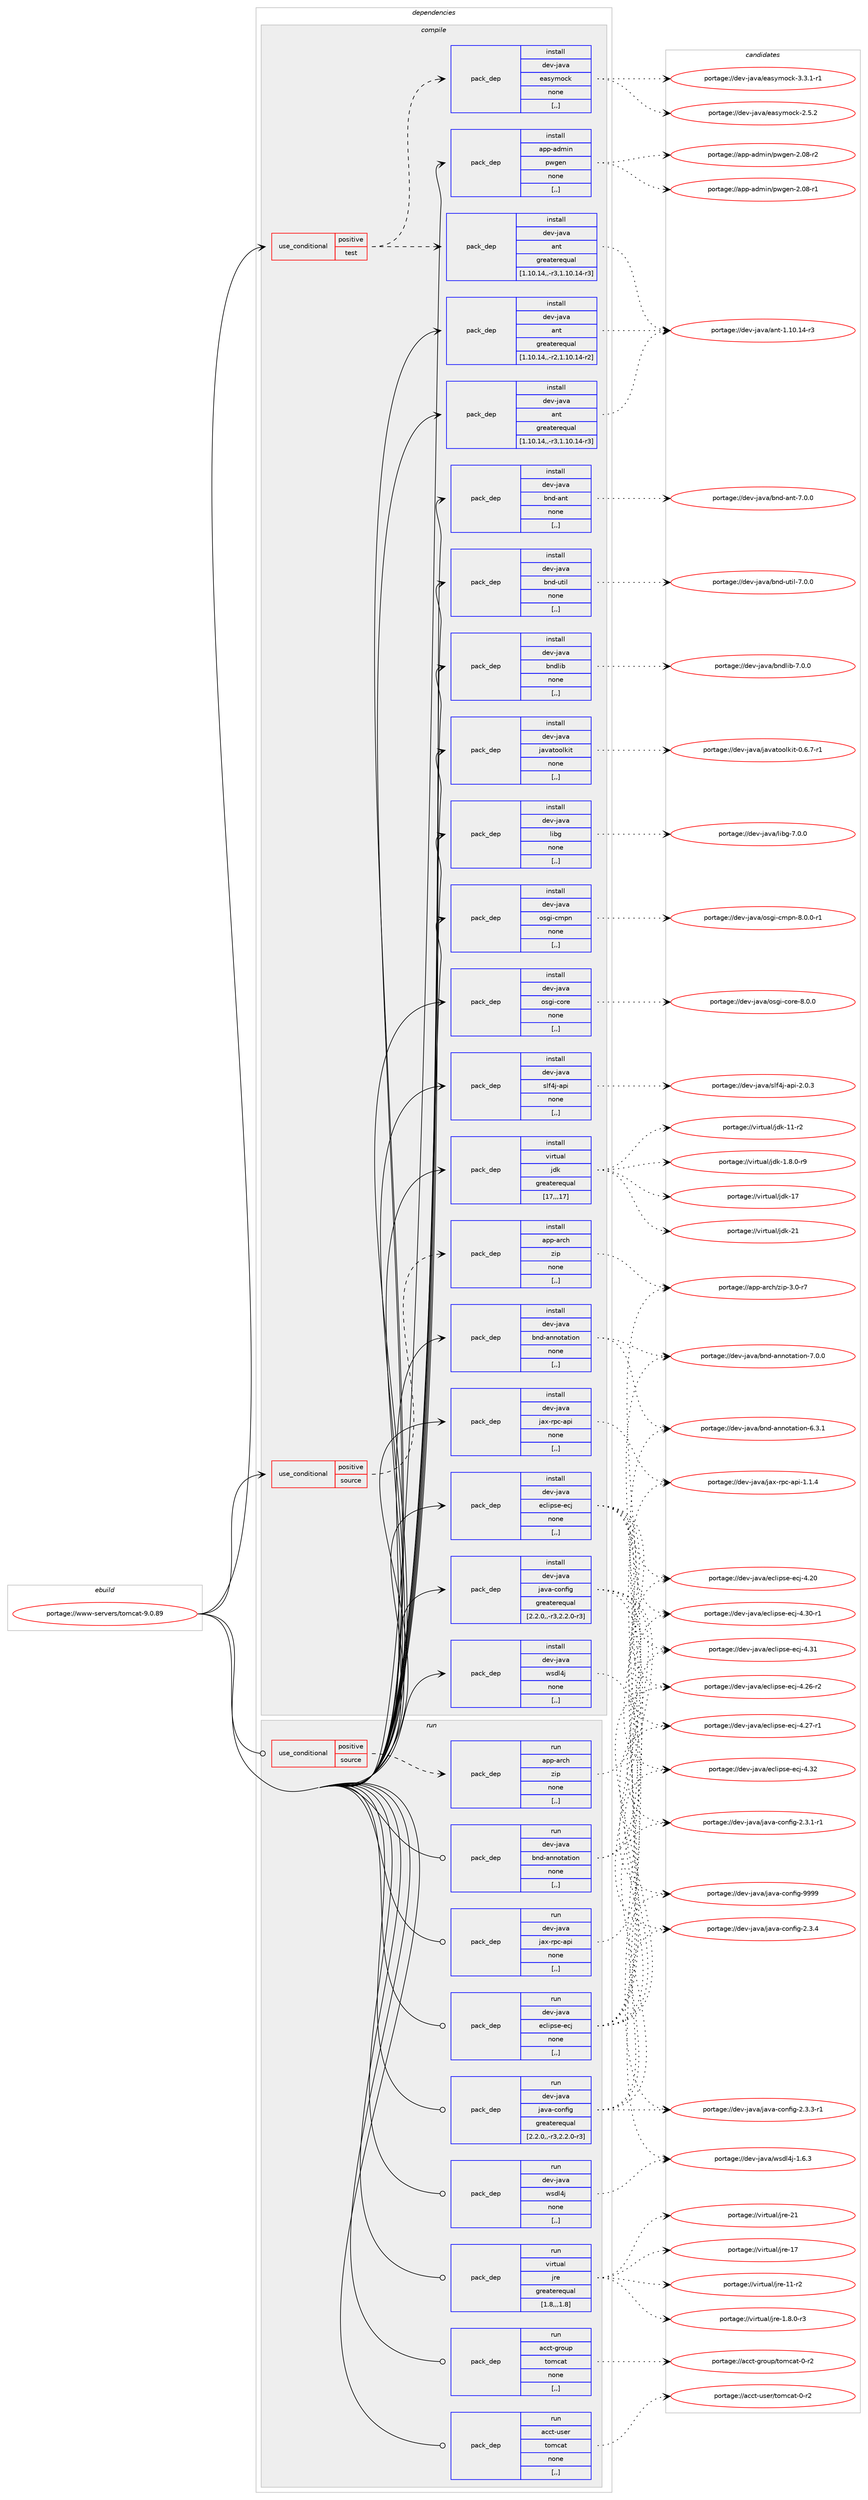 digraph prolog {

# *************
# Graph options
# *************

newrank=true;
concentrate=true;
compound=true;
graph [rankdir=LR,fontname=Helvetica,fontsize=10,ranksep=1.5];#, ranksep=2.5, nodesep=0.2];
edge  [arrowhead=vee];
node  [fontname=Helvetica,fontsize=10];

# **********
# The ebuild
# **********

subgraph cluster_leftcol {
color=gray;
label=<<i>ebuild</i>>;
id [label="portage://www-servers/tomcat-9.0.89", color=red, width=4, href="../www-servers/tomcat-9.0.89.svg"];
}

# ****************
# The dependencies
# ****************

subgraph cluster_midcol {
color=gray;
label=<<i>dependencies</i>>;
subgraph cluster_compile {
fillcolor="#eeeeee";
style=filled;
label=<<i>compile</i>>;
subgraph cond120381 {
dependency451763 [label=<<TABLE BORDER="0" CELLBORDER="1" CELLSPACING="0" CELLPADDING="4"><TR><TD ROWSPAN="3" CELLPADDING="10">use_conditional</TD></TR><TR><TD>positive</TD></TR><TR><TD>source</TD></TR></TABLE>>, shape=none, color=red];
subgraph pack328016 {
dependency451764 [label=<<TABLE BORDER="0" CELLBORDER="1" CELLSPACING="0" CELLPADDING="4" WIDTH="220"><TR><TD ROWSPAN="6" CELLPADDING="30">pack_dep</TD></TR><TR><TD WIDTH="110">install</TD></TR><TR><TD>app-arch</TD></TR><TR><TD>zip</TD></TR><TR><TD>none</TD></TR><TR><TD>[,,]</TD></TR></TABLE>>, shape=none, color=blue];
}
dependency451763:e -> dependency451764:w [weight=20,style="dashed",arrowhead="vee"];
}
id:e -> dependency451763:w [weight=20,style="solid",arrowhead="vee"];
subgraph cond120382 {
dependency451765 [label=<<TABLE BORDER="0" CELLBORDER="1" CELLSPACING="0" CELLPADDING="4"><TR><TD ROWSPAN="3" CELLPADDING="10">use_conditional</TD></TR><TR><TD>positive</TD></TR><TR><TD>test</TD></TR></TABLE>>, shape=none, color=red];
subgraph pack328017 {
dependency451766 [label=<<TABLE BORDER="0" CELLBORDER="1" CELLSPACING="0" CELLPADDING="4" WIDTH="220"><TR><TD ROWSPAN="6" CELLPADDING="30">pack_dep</TD></TR><TR><TD WIDTH="110">install</TD></TR><TR><TD>dev-java</TD></TR><TR><TD>ant</TD></TR><TR><TD>greaterequal</TD></TR><TR><TD>[1.10.14,,-r3,1.10.14-r3]</TD></TR></TABLE>>, shape=none, color=blue];
}
dependency451765:e -> dependency451766:w [weight=20,style="dashed",arrowhead="vee"];
subgraph pack328018 {
dependency451767 [label=<<TABLE BORDER="0" CELLBORDER="1" CELLSPACING="0" CELLPADDING="4" WIDTH="220"><TR><TD ROWSPAN="6" CELLPADDING="30">pack_dep</TD></TR><TR><TD WIDTH="110">install</TD></TR><TR><TD>dev-java</TD></TR><TR><TD>easymock</TD></TR><TR><TD>none</TD></TR><TR><TD>[,,]</TD></TR></TABLE>>, shape=none, color=blue];
}
dependency451765:e -> dependency451767:w [weight=20,style="dashed",arrowhead="vee"];
}
id:e -> dependency451765:w [weight=20,style="solid",arrowhead="vee"];
subgraph pack328019 {
dependency451768 [label=<<TABLE BORDER="0" CELLBORDER="1" CELLSPACING="0" CELLPADDING="4" WIDTH="220"><TR><TD ROWSPAN="6" CELLPADDING="30">pack_dep</TD></TR><TR><TD WIDTH="110">install</TD></TR><TR><TD>app-admin</TD></TR><TR><TD>pwgen</TD></TR><TR><TD>none</TD></TR><TR><TD>[,,]</TD></TR></TABLE>>, shape=none, color=blue];
}
id:e -> dependency451768:w [weight=20,style="solid",arrowhead="vee"];
subgraph pack328020 {
dependency451769 [label=<<TABLE BORDER="0" CELLBORDER="1" CELLSPACING="0" CELLPADDING="4" WIDTH="220"><TR><TD ROWSPAN="6" CELLPADDING="30">pack_dep</TD></TR><TR><TD WIDTH="110">install</TD></TR><TR><TD>dev-java</TD></TR><TR><TD>ant</TD></TR><TR><TD>greaterequal</TD></TR><TR><TD>[1.10.14,,-r2,1.10.14-r2]</TD></TR></TABLE>>, shape=none, color=blue];
}
id:e -> dependency451769:w [weight=20,style="solid",arrowhead="vee"];
subgraph pack328021 {
dependency451770 [label=<<TABLE BORDER="0" CELLBORDER="1" CELLSPACING="0" CELLPADDING="4" WIDTH="220"><TR><TD ROWSPAN="6" CELLPADDING="30">pack_dep</TD></TR><TR><TD WIDTH="110">install</TD></TR><TR><TD>dev-java</TD></TR><TR><TD>ant</TD></TR><TR><TD>greaterequal</TD></TR><TR><TD>[1.10.14,,-r3,1.10.14-r3]</TD></TR></TABLE>>, shape=none, color=blue];
}
id:e -> dependency451770:w [weight=20,style="solid",arrowhead="vee"];
subgraph pack328022 {
dependency451771 [label=<<TABLE BORDER="0" CELLBORDER="1" CELLSPACING="0" CELLPADDING="4" WIDTH="220"><TR><TD ROWSPAN="6" CELLPADDING="30">pack_dep</TD></TR><TR><TD WIDTH="110">install</TD></TR><TR><TD>dev-java</TD></TR><TR><TD>bnd-annotation</TD></TR><TR><TD>none</TD></TR><TR><TD>[,,]</TD></TR></TABLE>>, shape=none, color=blue];
}
id:e -> dependency451771:w [weight=20,style="solid",arrowhead="vee"];
subgraph pack328023 {
dependency451772 [label=<<TABLE BORDER="0" CELLBORDER="1" CELLSPACING="0" CELLPADDING="4" WIDTH="220"><TR><TD ROWSPAN="6" CELLPADDING="30">pack_dep</TD></TR><TR><TD WIDTH="110">install</TD></TR><TR><TD>dev-java</TD></TR><TR><TD>bnd-ant</TD></TR><TR><TD>none</TD></TR><TR><TD>[,,]</TD></TR></TABLE>>, shape=none, color=blue];
}
id:e -> dependency451772:w [weight=20,style="solid",arrowhead="vee"];
subgraph pack328024 {
dependency451773 [label=<<TABLE BORDER="0" CELLBORDER="1" CELLSPACING="0" CELLPADDING="4" WIDTH="220"><TR><TD ROWSPAN="6" CELLPADDING="30">pack_dep</TD></TR><TR><TD WIDTH="110">install</TD></TR><TR><TD>dev-java</TD></TR><TR><TD>bnd-util</TD></TR><TR><TD>none</TD></TR><TR><TD>[,,]</TD></TR></TABLE>>, shape=none, color=blue];
}
id:e -> dependency451773:w [weight=20,style="solid",arrowhead="vee"];
subgraph pack328025 {
dependency451774 [label=<<TABLE BORDER="0" CELLBORDER="1" CELLSPACING="0" CELLPADDING="4" WIDTH="220"><TR><TD ROWSPAN="6" CELLPADDING="30">pack_dep</TD></TR><TR><TD WIDTH="110">install</TD></TR><TR><TD>dev-java</TD></TR><TR><TD>bndlib</TD></TR><TR><TD>none</TD></TR><TR><TD>[,,]</TD></TR></TABLE>>, shape=none, color=blue];
}
id:e -> dependency451774:w [weight=20,style="solid",arrowhead="vee"];
subgraph pack328026 {
dependency451775 [label=<<TABLE BORDER="0" CELLBORDER="1" CELLSPACING="0" CELLPADDING="4" WIDTH="220"><TR><TD ROWSPAN="6" CELLPADDING="30">pack_dep</TD></TR><TR><TD WIDTH="110">install</TD></TR><TR><TD>dev-java</TD></TR><TR><TD>eclipse-ecj</TD></TR><TR><TD>none</TD></TR><TR><TD>[,,]</TD></TR></TABLE>>, shape=none, color=blue];
}
id:e -> dependency451775:w [weight=20,style="solid",arrowhead="vee"];
subgraph pack328027 {
dependency451776 [label=<<TABLE BORDER="0" CELLBORDER="1" CELLSPACING="0" CELLPADDING="4" WIDTH="220"><TR><TD ROWSPAN="6" CELLPADDING="30">pack_dep</TD></TR><TR><TD WIDTH="110">install</TD></TR><TR><TD>dev-java</TD></TR><TR><TD>java-config</TD></TR><TR><TD>greaterequal</TD></TR><TR><TD>[2.2.0,,-r3,2.2.0-r3]</TD></TR></TABLE>>, shape=none, color=blue];
}
id:e -> dependency451776:w [weight=20,style="solid",arrowhead="vee"];
subgraph pack328028 {
dependency451777 [label=<<TABLE BORDER="0" CELLBORDER="1" CELLSPACING="0" CELLPADDING="4" WIDTH="220"><TR><TD ROWSPAN="6" CELLPADDING="30">pack_dep</TD></TR><TR><TD WIDTH="110">install</TD></TR><TR><TD>dev-java</TD></TR><TR><TD>javatoolkit</TD></TR><TR><TD>none</TD></TR><TR><TD>[,,]</TD></TR></TABLE>>, shape=none, color=blue];
}
id:e -> dependency451777:w [weight=20,style="solid",arrowhead="vee"];
subgraph pack328029 {
dependency451778 [label=<<TABLE BORDER="0" CELLBORDER="1" CELLSPACING="0" CELLPADDING="4" WIDTH="220"><TR><TD ROWSPAN="6" CELLPADDING="30">pack_dep</TD></TR><TR><TD WIDTH="110">install</TD></TR><TR><TD>dev-java</TD></TR><TR><TD>jax-rpc-api</TD></TR><TR><TD>none</TD></TR><TR><TD>[,,]</TD></TR></TABLE>>, shape=none, color=blue];
}
id:e -> dependency451778:w [weight=20,style="solid",arrowhead="vee"];
subgraph pack328030 {
dependency451779 [label=<<TABLE BORDER="0" CELLBORDER="1" CELLSPACING="0" CELLPADDING="4" WIDTH="220"><TR><TD ROWSPAN="6" CELLPADDING="30">pack_dep</TD></TR><TR><TD WIDTH="110">install</TD></TR><TR><TD>dev-java</TD></TR><TR><TD>libg</TD></TR><TR><TD>none</TD></TR><TR><TD>[,,]</TD></TR></TABLE>>, shape=none, color=blue];
}
id:e -> dependency451779:w [weight=20,style="solid",arrowhead="vee"];
subgraph pack328031 {
dependency451780 [label=<<TABLE BORDER="0" CELLBORDER="1" CELLSPACING="0" CELLPADDING="4" WIDTH="220"><TR><TD ROWSPAN="6" CELLPADDING="30">pack_dep</TD></TR><TR><TD WIDTH="110">install</TD></TR><TR><TD>dev-java</TD></TR><TR><TD>osgi-cmpn</TD></TR><TR><TD>none</TD></TR><TR><TD>[,,]</TD></TR></TABLE>>, shape=none, color=blue];
}
id:e -> dependency451780:w [weight=20,style="solid",arrowhead="vee"];
subgraph pack328032 {
dependency451781 [label=<<TABLE BORDER="0" CELLBORDER="1" CELLSPACING="0" CELLPADDING="4" WIDTH="220"><TR><TD ROWSPAN="6" CELLPADDING="30">pack_dep</TD></TR><TR><TD WIDTH="110">install</TD></TR><TR><TD>dev-java</TD></TR><TR><TD>osgi-core</TD></TR><TR><TD>none</TD></TR><TR><TD>[,,]</TD></TR></TABLE>>, shape=none, color=blue];
}
id:e -> dependency451781:w [weight=20,style="solid",arrowhead="vee"];
subgraph pack328033 {
dependency451782 [label=<<TABLE BORDER="0" CELLBORDER="1" CELLSPACING="0" CELLPADDING="4" WIDTH="220"><TR><TD ROWSPAN="6" CELLPADDING="30">pack_dep</TD></TR><TR><TD WIDTH="110">install</TD></TR><TR><TD>dev-java</TD></TR><TR><TD>slf4j-api</TD></TR><TR><TD>none</TD></TR><TR><TD>[,,]</TD></TR></TABLE>>, shape=none, color=blue];
}
id:e -> dependency451782:w [weight=20,style="solid",arrowhead="vee"];
subgraph pack328034 {
dependency451783 [label=<<TABLE BORDER="0" CELLBORDER="1" CELLSPACING="0" CELLPADDING="4" WIDTH="220"><TR><TD ROWSPAN="6" CELLPADDING="30">pack_dep</TD></TR><TR><TD WIDTH="110">install</TD></TR><TR><TD>dev-java</TD></TR><TR><TD>wsdl4j</TD></TR><TR><TD>none</TD></TR><TR><TD>[,,]</TD></TR></TABLE>>, shape=none, color=blue];
}
id:e -> dependency451783:w [weight=20,style="solid",arrowhead="vee"];
subgraph pack328035 {
dependency451784 [label=<<TABLE BORDER="0" CELLBORDER="1" CELLSPACING="0" CELLPADDING="4" WIDTH="220"><TR><TD ROWSPAN="6" CELLPADDING="30">pack_dep</TD></TR><TR><TD WIDTH="110">install</TD></TR><TR><TD>virtual</TD></TR><TR><TD>jdk</TD></TR><TR><TD>greaterequal</TD></TR><TR><TD>[17,,,17]</TD></TR></TABLE>>, shape=none, color=blue];
}
id:e -> dependency451784:w [weight=20,style="solid",arrowhead="vee"];
}
subgraph cluster_compileandrun {
fillcolor="#eeeeee";
style=filled;
label=<<i>compile and run</i>>;
}
subgraph cluster_run {
fillcolor="#eeeeee";
style=filled;
label=<<i>run</i>>;
subgraph cond120383 {
dependency451785 [label=<<TABLE BORDER="0" CELLBORDER="1" CELLSPACING="0" CELLPADDING="4"><TR><TD ROWSPAN="3" CELLPADDING="10">use_conditional</TD></TR><TR><TD>positive</TD></TR><TR><TD>source</TD></TR></TABLE>>, shape=none, color=red];
subgraph pack328036 {
dependency451786 [label=<<TABLE BORDER="0" CELLBORDER="1" CELLSPACING="0" CELLPADDING="4" WIDTH="220"><TR><TD ROWSPAN="6" CELLPADDING="30">pack_dep</TD></TR><TR><TD WIDTH="110">run</TD></TR><TR><TD>app-arch</TD></TR><TR><TD>zip</TD></TR><TR><TD>none</TD></TR><TR><TD>[,,]</TD></TR></TABLE>>, shape=none, color=blue];
}
dependency451785:e -> dependency451786:w [weight=20,style="dashed",arrowhead="vee"];
}
id:e -> dependency451785:w [weight=20,style="solid",arrowhead="odot"];
subgraph pack328037 {
dependency451787 [label=<<TABLE BORDER="0" CELLBORDER="1" CELLSPACING="0" CELLPADDING="4" WIDTH="220"><TR><TD ROWSPAN="6" CELLPADDING="30">pack_dep</TD></TR><TR><TD WIDTH="110">run</TD></TR><TR><TD>acct-group</TD></TR><TR><TD>tomcat</TD></TR><TR><TD>none</TD></TR><TR><TD>[,,]</TD></TR></TABLE>>, shape=none, color=blue];
}
id:e -> dependency451787:w [weight=20,style="solid",arrowhead="odot"];
subgraph pack328038 {
dependency451788 [label=<<TABLE BORDER="0" CELLBORDER="1" CELLSPACING="0" CELLPADDING="4" WIDTH="220"><TR><TD ROWSPAN="6" CELLPADDING="30">pack_dep</TD></TR><TR><TD WIDTH="110">run</TD></TR><TR><TD>acct-user</TD></TR><TR><TD>tomcat</TD></TR><TR><TD>none</TD></TR><TR><TD>[,,]</TD></TR></TABLE>>, shape=none, color=blue];
}
id:e -> dependency451788:w [weight=20,style="solid",arrowhead="odot"];
subgraph pack328039 {
dependency451789 [label=<<TABLE BORDER="0" CELLBORDER="1" CELLSPACING="0" CELLPADDING="4" WIDTH="220"><TR><TD ROWSPAN="6" CELLPADDING="30">pack_dep</TD></TR><TR><TD WIDTH="110">run</TD></TR><TR><TD>dev-java</TD></TR><TR><TD>bnd-annotation</TD></TR><TR><TD>none</TD></TR><TR><TD>[,,]</TD></TR></TABLE>>, shape=none, color=blue];
}
id:e -> dependency451789:w [weight=20,style="solid",arrowhead="odot"];
subgraph pack328040 {
dependency451790 [label=<<TABLE BORDER="0" CELLBORDER="1" CELLSPACING="0" CELLPADDING="4" WIDTH="220"><TR><TD ROWSPAN="6" CELLPADDING="30">pack_dep</TD></TR><TR><TD WIDTH="110">run</TD></TR><TR><TD>dev-java</TD></TR><TR><TD>eclipse-ecj</TD></TR><TR><TD>none</TD></TR><TR><TD>[,,]</TD></TR></TABLE>>, shape=none, color=blue];
}
id:e -> dependency451790:w [weight=20,style="solid",arrowhead="odot"];
subgraph pack328041 {
dependency451791 [label=<<TABLE BORDER="0" CELLBORDER="1" CELLSPACING="0" CELLPADDING="4" WIDTH="220"><TR><TD ROWSPAN="6" CELLPADDING="30">pack_dep</TD></TR><TR><TD WIDTH="110">run</TD></TR><TR><TD>dev-java</TD></TR><TR><TD>java-config</TD></TR><TR><TD>greaterequal</TD></TR><TR><TD>[2.2.0,,-r3,2.2.0-r3]</TD></TR></TABLE>>, shape=none, color=blue];
}
id:e -> dependency451791:w [weight=20,style="solid",arrowhead="odot"];
subgraph pack328042 {
dependency451792 [label=<<TABLE BORDER="0" CELLBORDER="1" CELLSPACING="0" CELLPADDING="4" WIDTH="220"><TR><TD ROWSPAN="6" CELLPADDING="30">pack_dep</TD></TR><TR><TD WIDTH="110">run</TD></TR><TR><TD>dev-java</TD></TR><TR><TD>jax-rpc-api</TD></TR><TR><TD>none</TD></TR><TR><TD>[,,]</TD></TR></TABLE>>, shape=none, color=blue];
}
id:e -> dependency451792:w [weight=20,style="solid",arrowhead="odot"];
subgraph pack328043 {
dependency451793 [label=<<TABLE BORDER="0" CELLBORDER="1" CELLSPACING="0" CELLPADDING="4" WIDTH="220"><TR><TD ROWSPAN="6" CELLPADDING="30">pack_dep</TD></TR><TR><TD WIDTH="110">run</TD></TR><TR><TD>dev-java</TD></TR><TR><TD>wsdl4j</TD></TR><TR><TD>none</TD></TR><TR><TD>[,,]</TD></TR></TABLE>>, shape=none, color=blue];
}
id:e -> dependency451793:w [weight=20,style="solid",arrowhead="odot"];
subgraph pack328044 {
dependency451794 [label=<<TABLE BORDER="0" CELLBORDER="1" CELLSPACING="0" CELLPADDING="4" WIDTH="220"><TR><TD ROWSPAN="6" CELLPADDING="30">pack_dep</TD></TR><TR><TD WIDTH="110">run</TD></TR><TR><TD>virtual</TD></TR><TR><TD>jre</TD></TR><TR><TD>greaterequal</TD></TR><TR><TD>[1.8,,,1.8]</TD></TR></TABLE>>, shape=none, color=blue];
}
id:e -> dependency451794:w [weight=20,style="solid",arrowhead="odot"];
}
}

# **************
# The candidates
# **************

subgraph cluster_choices {
rank=same;
color=gray;
label=<<i>candidates</i>>;

subgraph choice328016 {
color=black;
nodesep=1;
choice9711211245971149910447122105112455146484511455 [label="portage://app-arch/zip-3.0-r7", color=red, width=4,href="../app-arch/zip-3.0-r7.svg"];
dependency451764:e -> choice9711211245971149910447122105112455146484511455:w [style=dotted,weight="100"];
}
subgraph choice328017 {
color=black;
nodesep=1;
choice100101118451069711897479711011645494649484649524511451 [label="portage://dev-java/ant-1.10.14-r3", color=red, width=4,href="../dev-java/ant-1.10.14-r3.svg"];
dependency451766:e -> choice100101118451069711897479711011645494649484649524511451:w [style=dotted,weight="100"];
}
subgraph choice328018 {
color=black;
nodesep=1;
choice1001011184510697118974710197115121109111991074551465146494511449 [label="portage://dev-java/easymock-3.3.1-r1", color=red, width=4,href="../dev-java/easymock-3.3.1-r1.svg"];
choice100101118451069711897471019711512110911199107455046534650 [label="portage://dev-java/easymock-2.5.2", color=red, width=4,href="../dev-java/easymock-2.5.2.svg"];
dependency451767:e -> choice1001011184510697118974710197115121109111991074551465146494511449:w [style=dotted,weight="100"];
dependency451767:e -> choice100101118451069711897471019711512110911199107455046534650:w [style=dotted,weight="100"];
}
subgraph choice328019 {
color=black;
nodesep=1;
choice9711211245971001091051104711211910310111045504648564511450 [label="portage://app-admin/pwgen-2.08-r2", color=red, width=4,href="../app-admin/pwgen-2.08-r2.svg"];
choice9711211245971001091051104711211910310111045504648564511449 [label="portage://app-admin/pwgen-2.08-r1", color=red, width=4,href="../app-admin/pwgen-2.08-r1.svg"];
dependency451768:e -> choice9711211245971001091051104711211910310111045504648564511450:w [style=dotted,weight="100"];
dependency451768:e -> choice9711211245971001091051104711211910310111045504648564511449:w [style=dotted,weight="100"];
}
subgraph choice328020 {
color=black;
nodesep=1;
choice100101118451069711897479711011645494649484649524511451 [label="portage://dev-java/ant-1.10.14-r3", color=red, width=4,href="../dev-java/ant-1.10.14-r3.svg"];
dependency451769:e -> choice100101118451069711897479711011645494649484649524511451:w [style=dotted,weight="100"];
}
subgraph choice328021 {
color=black;
nodesep=1;
choice100101118451069711897479711011645494649484649524511451 [label="portage://dev-java/ant-1.10.14-r3", color=red, width=4,href="../dev-java/ant-1.10.14-r3.svg"];
dependency451770:e -> choice100101118451069711897479711011645494649484649524511451:w [style=dotted,weight="100"];
}
subgraph choice328022 {
color=black;
nodesep=1;
choice1001011184510697118974798110100459711011011111697116105111110455546484648 [label="portage://dev-java/bnd-annotation-7.0.0", color=red, width=4,href="../dev-java/bnd-annotation-7.0.0.svg"];
choice1001011184510697118974798110100459711011011111697116105111110455446514649 [label="portage://dev-java/bnd-annotation-6.3.1", color=red, width=4,href="../dev-java/bnd-annotation-6.3.1.svg"];
dependency451771:e -> choice1001011184510697118974798110100459711011011111697116105111110455546484648:w [style=dotted,weight="100"];
dependency451771:e -> choice1001011184510697118974798110100459711011011111697116105111110455446514649:w [style=dotted,weight="100"];
}
subgraph choice328023 {
color=black;
nodesep=1;
choice10010111845106971189747981101004597110116455546484648 [label="portage://dev-java/bnd-ant-7.0.0", color=red, width=4,href="../dev-java/bnd-ant-7.0.0.svg"];
dependency451772:e -> choice10010111845106971189747981101004597110116455546484648:w [style=dotted,weight="100"];
}
subgraph choice328024 {
color=black;
nodesep=1;
choice100101118451069711897479811010045117116105108455546484648 [label="portage://dev-java/bnd-util-7.0.0", color=red, width=4,href="../dev-java/bnd-util-7.0.0.svg"];
dependency451773:e -> choice100101118451069711897479811010045117116105108455546484648:w [style=dotted,weight="100"];
}
subgraph choice328025 {
color=black;
nodesep=1;
choice100101118451069711897479811010010810598455546484648 [label="portage://dev-java/bndlib-7.0.0", color=red, width=4,href="../dev-java/bndlib-7.0.0.svg"];
dependency451774:e -> choice100101118451069711897479811010010810598455546484648:w [style=dotted,weight="100"];
}
subgraph choice328026 {
color=black;
nodesep=1;
choice100101118451069711897471019910810511211510145101991064552465150 [label="portage://dev-java/eclipse-ecj-4.32", color=red, width=4,href="../dev-java/eclipse-ecj-4.32.svg"];
choice100101118451069711897471019910810511211510145101991064552465149 [label="portage://dev-java/eclipse-ecj-4.31", color=red, width=4,href="../dev-java/eclipse-ecj-4.31.svg"];
choice1001011184510697118974710199108105112115101451019910645524651484511449 [label="portage://dev-java/eclipse-ecj-4.30-r1", color=red, width=4,href="../dev-java/eclipse-ecj-4.30-r1.svg"];
choice1001011184510697118974710199108105112115101451019910645524650554511449 [label="portage://dev-java/eclipse-ecj-4.27-r1", color=red, width=4,href="../dev-java/eclipse-ecj-4.27-r1.svg"];
choice1001011184510697118974710199108105112115101451019910645524650544511450 [label="portage://dev-java/eclipse-ecj-4.26-r2", color=red, width=4,href="../dev-java/eclipse-ecj-4.26-r2.svg"];
choice100101118451069711897471019910810511211510145101991064552465048 [label="portage://dev-java/eclipse-ecj-4.20", color=red, width=4,href="../dev-java/eclipse-ecj-4.20.svg"];
dependency451775:e -> choice100101118451069711897471019910810511211510145101991064552465150:w [style=dotted,weight="100"];
dependency451775:e -> choice100101118451069711897471019910810511211510145101991064552465149:w [style=dotted,weight="100"];
dependency451775:e -> choice1001011184510697118974710199108105112115101451019910645524651484511449:w [style=dotted,weight="100"];
dependency451775:e -> choice1001011184510697118974710199108105112115101451019910645524650554511449:w [style=dotted,weight="100"];
dependency451775:e -> choice1001011184510697118974710199108105112115101451019910645524650544511450:w [style=dotted,weight="100"];
dependency451775:e -> choice100101118451069711897471019910810511211510145101991064552465048:w [style=dotted,weight="100"];
}
subgraph choice328027 {
color=black;
nodesep=1;
choice10010111845106971189747106971189745991111101021051034557575757 [label="portage://dev-java/java-config-9999", color=red, width=4,href="../dev-java/java-config-9999.svg"];
choice1001011184510697118974710697118974599111110102105103455046514652 [label="portage://dev-java/java-config-2.3.4", color=red, width=4,href="../dev-java/java-config-2.3.4.svg"];
choice10010111845106971189747106971189745991111101021051034550465146514511449 [label="portage://dev-java/java-config-2.3.3-r1", color=red, width=4,href="../dev-java/java-config-2.3.3-r1.svg"];
choice10010111845106971189747106971189745991111101021051034550465146494511449 [label="portage://dev-java/java-config-2.3.1-r1", color=red, width=4,href="../dev-java/java-config-2.3.1-r1.svg"];
dependency451776:e -> choice10010111845106971189747106971189745991111101021051034557575757:w [style=dotted,weight="100"];
dependency451776:e -> choice1001011184510697118974710697118974599111110102105103455046514652:w [style=dotted,weight="100"];
dependency451776:e -> choice10010111845106971189747106971189745991111101021051034550465146514511449:w [style=dotted,weight="100"];
dependency451776:e -> choice10010111845106971189747106971189745991111101021051034550465146494511449:w [style=dotted,weight="100"];
}
subgraph choice328028 {
color=black;
nodesep=1;
choice1001011184510697118974710697118971161111111081071051164548465446554511449 [label="portage://dev-java/javatoolkit-0.6.7-r1", color=red, width=4,href="../dev-java/javatoolkit-0.6.7-r1.svg"];
dependency451777:e -> choice1001011184510697118974710697118971161111111081071051164548465446554511449:w [style=dotted,weight="100"];
}
subgraph choice328029 {
color=black;
nodesep=1;
choice100101118451069711897471069712045114112994597112105454946494652 [label="portage://dev-java/jax-rpc-api-1.1.4", color=red, width=4,href="../dev-java/jax-rpc-api-1.1.4.svg"];
dependency451778:e -> choice100101118451069711897471069712045114112994597112105454946494652:w [style=dotted,weight="100"];
}
subgraph choice328030 {
color=black;
nodesep=1;
choice1001011184510697118974710810598103455546484648 [label="portage://dev-java/libg-7.0.0", color=red, width=4,href="../dev-java/libg-7.0.0.svg"];
dependency451779:e -> choice1001011184510697118974710810598103455546484648:w [style=dotted,weight="100"];
}
subgraph choice328031 {
color=black;
nodesep=1;
choice1001011184510697118974711111510310545991091121104556464846484511449 [label="portage://dev-java/osgi-cmpn-8.0.0-r1", color=red, width=4,href="../dev-java/osgi-cmpn-8.0.0-r1.svg"];
dependency451780:e -> choice1001011184510697118974711111510310545991091121104556464846484511449:w [style=dotted,weight="100"];
}
subgraph choice328032 {
color=black;
nodesep=1;
choice100101118451069711897471111151031054599111114101455646484648 [label="portage://dev-java/osgi-core-8.0.0", color=red, width=4,href="../dev-java/osgi-core-8.0.0.svg"];
dependency451781:e -> choice100101118451069711897471111151031054599111114101455646484648:w [style=dotted,weight="100"];
}
subgraph choice328033 {
color=black;
nodesep=1;
choice10010111845106971189747115108102521064597112105455046484651 [label="portage://dev-java/slf4j-api-2.0.3", color=red, width=4,href="../dev-java/slf4j-api-2.0.3.svg"];
dependency451782:e -> choice10010111845106971189747115108102521064597112105455046484651:w [style=dotted,weight="100"];
}
subgraph choice328034 {
color=black;
nodesep=1;
choice1001011184510697118974711911510010852106454946544651 [label="portage://dev-java/wsdl4j-1.6.3", color=red, width=4,href="../dev-java/wsdl4j-1.6.3.svg"];
dependency451783:e -> choice1001011184510697118974711911510010852106454946544651:w [style=dotted,weight="100"];
}
subgraph choice328035 {
color=black;
nodesep=1;
choice1181051141161179710847106100107455049 [label="portage://virtual/jdk-21", color=red, width=4,href="../virtual/jdk-21.svg"];
choice1181051141161179710847106100107454955 [label="portage://virtual/jdk-17", color=red, width=4,href="../virtual/jdk-17.svg"];
choice11810511411611797108471061001074549494511450 [label="portage://virtual/jdk-11-r2", color=red, width=4,href="../virtual/jdk-11-r2.svg"];
choice11810511411611797108471061001074549465646484511457 [label="portage://virtual/jdk-1.8.0-r9", color=red, width=4,href="../virtual/jdk-1.8.0-r9.svg"];
dependency451784:e -> choice1181051141161179710847106100107455049:w [style=dotted,weight="100"];
dependency451784:e -> choice1181051141161179710847106100107454955:w [style=dotted,weight="100"];
dependency451784:e -> choice11810511411611797108471061001074549494511450:w [style=dotted,weight="100"];
dependency451784:e -> choice11810511411611797108471061001074549465646484511457:w [style=dotted,weight="100"];
}
subgraph choice328036 {
color=black;
nodesep=1;
choice9711211245971149910447122105112455146484511455 [label="portage://app-arch/zip-3.0-r7", color=red, width=4,href="../app-arch/zip-3.0-r7.svg"];
dependency451786:e -> choice9711211245971149910447122105112455146484511455:w [style=dotted,weight="100"];
}
subgraph choice328037 {
color=black;
nodesep=1;
choice9799991164510311411111711247116111109999711645484511450 [label="portage://acct-group/tomcat-0-r2", color=red, width=4,href="../acct-group/tomcat-0-r2.svg"];
dependency451787:e -> choice9799991164510311411111711247116111109999711645484511450:w [style=dotted,weight="100"];
}
subgraph choice328038 {
color=black;
nodesep=1;
choice9799991164511711510111447116111109999711645484511450 [label="portage://acct-user/tomcat-0-r2", color=red, width=4,href="../acct-user/tomcat-0-r2.svg"];
dependency451788:e -> choice9799991164511711510111447116111109999711645484511450:w [style=dotted,weight="100"];
}
subgraph choice328039 {
color=black;
nodesep=1;
choice1001011184510697118974798110100459711011011111697116105111110455546484648 [label="portage://dev-java/bnd-annotation-7.0.0", color=red, width=4,href="../dev-java/bnd-annotation-7.0.0.svg"];
choice1001011184510697118974798110100459711011011111697116105111110455446514649 [label="portage://dev-java/bnd-annotation-6.3.1", color=red, width=4,href="../dev-java/bnd-annotation-6.3.1.svg"];
dependency451789:e -> choice1001011184510697118974798110100459711011011111697116105111110455546484648:w [style=dotted,weight="100"];
dependency451789:e -> choice1001011184510697118974798110100459711011011111697116105111110455446514649:w [style=dotted,weight="100"];
}
subgraph choice328040 {
color=black;
nodesep=1;
choice100101118451069711897471019910810511211510145101991064552465150 [label="portage://dev-java/eclipse-ecj-4.32", color=red, width=4,href="../dev-java/eclipse-ecj-4.32.svg"];
choice100101118451069711897471019910810511211510145101991064552465149 [label="portage://dev-java/eclipse-ecj-4.31", color=red, width=4,href="../dev-java/eclipse-ecj-4.31.svg"];
choice1001011184510697118974710199108105112115101451019910645524651484511449 [label="portage://dev-java/eclipse-ecj-4.30-r1", color=red, width=4,href="../dev-java/eclipse-ecj-4.30-r1.svg"];
choice1001011184510697118974710199108105112115101451019910645524650554511449 [label="portage://dev-java/eclipse-ecj-4.27-r1", color=red, width=4,href="../dev-java/eclipse-ecj-4.27-r1.svg"];
choice1001011184510697118974710199108105112115101451019910645524650544511450 [label="portage://dev-java/eclipse-ecj-4.26-r2", color=red, width=4,href="../dev-java/eclipse-ecj-4.26-r2.svg"];
choice100101118451069711897471019910810511211510145101991064552465048 [label="portage://dev-java/eclipse-ecj-4.20", color=red, width=4,href="../dev-java/eclipse-ecj-4.20.svg"];
dependency451790:e -> choice100101118451069711897471019910810511211510145101991064552465150:w [style=dotted,weight="100"];
dependency451790:e -> choice100101118451069711897471019910810511211510145101991064552465149:w [style=dotted,weight="100"];
dependency451790:e -> choice1001011184510697118974710199108105112115101451019910645524651484511449:w [style=dotted,weight="100"];
dependency451790:e -> choice1001011184510697118974710199108105112115101451019910645524650554511449:w [style=dotted,weight="100"];
dependency451790:e -> choice1001011184510697118974710199108105112115101451019910645524650544511450:w [style=dotted,weight="100"];
dependency451790:e -> choice100101118451069711897471019910810511211510145101991064552465048:w [style=dotted,weight="100"];
}
subgraph choice328041 {
color=black;
nodesep=1;
choice10010111845106971189747106971189745991111101021051034557575757 [label="portage://dev-java/java-config-9999", color=red, width=4,href="../dev-java/java-config-9999.svg"];
choice1001011184510697118974710697118974599111110102105103455046514652 [label="portage://dev-java/java-config-2.3.4", color=red, width=4,href="../dev-java/java-config-2.3.4.svg"];
choice10010111845106971189747106971189745991111101021051034550465146514511449 [label="portage://dev-java/java-config-2.3.3-r1", color=red, width=4,href="../dev-java/java-config-2.3.3-r1.svg"];
choice10010111845106971189747106971189745991111101021051034550465146494511449 [label="portage://dev-java/java-config-2.3.1-r1", color=red, width=4,href="../dev-java/java-config-2.3.1-r1.svg"];
dependency451791:e -> choice10010111845106971189747106971189745991111101021051034557575757:w [style=dotted,weight="100"];
dependency451791:e -> choice1001011184510697118974710697118974599111110102105103455046514652:w [style=dotted,weight="100"];
dependency451791:e -> choice10010111845106971189747106971189745991111101021051034550465146514511449:w [style=dotted,weight="100"];
dependency451791:e -> choice10010111845106971189747106971189745991111101021051034550465146494511449:w [style=dotted,weight="100"];
}
subgraph choice328042 {
color=black;
nodesep=1;
choice100101118451069711897471069712045114112994597112105454946494652 [label="portage://dev-java/jax-rpc-api-1.1.4", color=red, width=4,href="../dev-java/jax-rpc-api-1.1.4.svg"];
dependency451792:e -> choice100101118451069711897471069712045114112994597112105454946494652:w [style=dotted,weight="100"];
}
subgraph choice328043 {
color=black;
nodesep=1;
choice1001011184510697118974711911510010852106454946544651 [label="portage://dev-java/wsdl4j-1.6.3", color=red, width=4,href="../dev-java/wsdl4j-1.6.3.svg"];
dependency451793:e -> choice1001011184510697118974711911510010852106454946544651:w [style=dotted,weight="100"];
}
subgraph choice328044 {
color=black;
nodesep=1;
choice1181051141161179710847106114101455049 [label="portage://virtual/jre-21", color=red, width=4,href="../virtual/jre-21.svg"];
choice1181051141161179710847106114101454955 [label="portage://virtual/jre-17", color=red, width=4,href="../virtual/jre-17.svg"];
choice11810511411611797108471061141014549494511450 [label="portage://virtual/jre-11-r2", color=red, width=4,href="../virtual/jre-11-r2.svg"];
choice11810511411611797108471061141014549465646484511451 [label="portage://virtual/jre-1.8.0-r3", color=red, width=4,href="../virtual/jre-1.8.0-r3.svg"];
dependency451794:e -> choice1181051141161179710847106114101455049:w [style=dotted,weight="100"];
dependency451794:e -> choice1181051141161179710847106114101454955:w [style=dotted,weight="100"];
dependency451794:e -> choice11810511411611797108471061141014549494511450:w [style=dotted,weight="100"];
dependency451794:e -> choice11810511411611797108471061141014549465646484511451:w [style=dotted,weight="100"];
}
}

}
